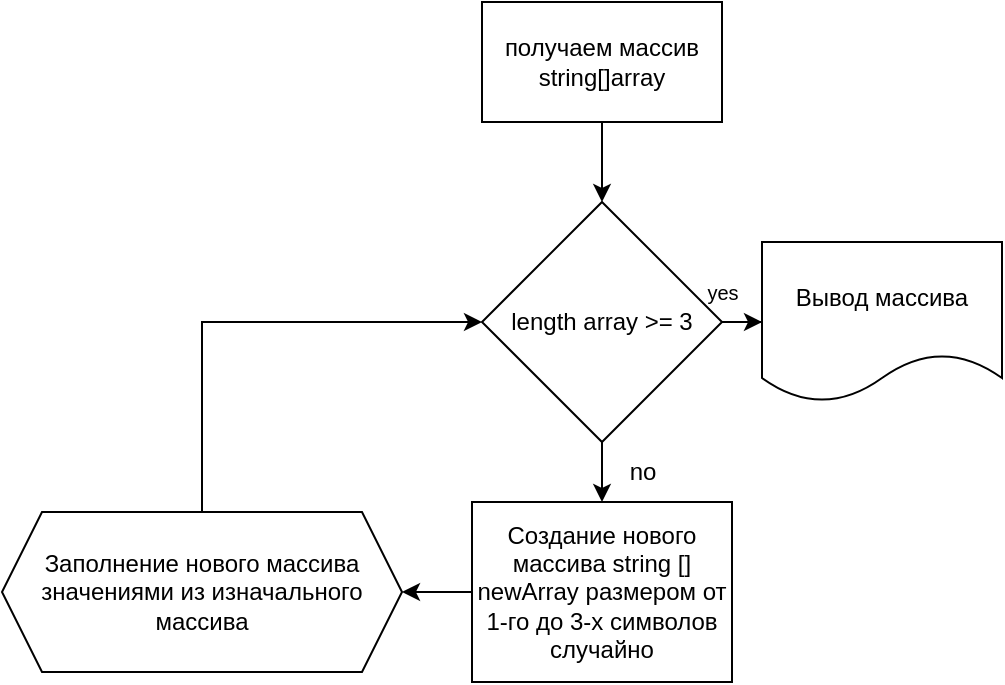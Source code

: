 <mxfile version="21.0.8" type="github">
  <diagram name="Страница 1" id="aT30Qz6m-3KQ5v2p3956">
    <mxGraphModel dx="784" dy="411" grid="1" gridSize="10" guides="1" tooltips="1" connect="1" arrows="1" fold="1" page="1" pageScale="1" pageWidth="3300" pageHeight="4681" math="0" shadow="0">
      <root>
        <mxCell id="0" />
        <mxCell id="1" parent="0" />
        <mxCell id="y5jFNkKF4nAmQqFBr7Bh-14" value="" style="group" parent="1" vertex="1" connectable="0">
          <mxGeometry x="50" y="60" width="500" height="340" as="geometry" />
        </mxCell>
        <mxCell id="y5jFNkKF4nAmQqFBr7Bh-3" value="получаем массив string[]array" style="rounded=0;whiteSpace=wrap;html=1;" parent="y5jFNkKF4nAmQqFBr7Bh-14" vertex="1">
          <mxGeometry x="240" width="120" height="60" as="geometry" />
        </mxCell>
        <mxCell id="y5jFNkKF4nAmQqFBr7Bh-5" value="length array &amp;gt;= 3" style="rhombus;whiteSpace=wrap;html=1;" parent="y5jFNkKF4nAmQqFBr7Bh-14" vertex="1">
          <mxGeometry x="240" y="100" width="120" height="120" as="geometry" />
        </mxCell>
        <mxCell id="y5jFNkKF4nAmQqFBr7Bh-13" value="" style="edgeStyle=orthogonalEdgeStyle;rounded=0;orthogonalLoop=1;jettySize=auto;html=1;" parent="y5jFNkKF4nAmQqFBr7Bh-14" source="y5jFNkKF4nAmQqFBr7Bh-3" target="y5jFNkKF4nAmQqFBr7Bh-5" edge="1">
          <mxGeometry relative="1" as="geometry" />
        </mxCell>
        <mxCell id="y5jFNkKF4nAmQqFBr7Bh-10" style="edgeStyle=orthogonalEdgeStyle;rounded=0;orthogonalLoop=1;jettySize=auto;html=1;exitX=0.5;exitY=0;exitDx=0;exitDy=0;entryX=0;entryY=0.5;entryDx=0;entryDy=0;" parent="y5jFNkKF4nAmQqFBr7Bh-14" source="y5jFNkKF4nAmQqFBr7Bh-6" target="y5jFNkKF4nAmQqFBr7Bh-5" edge="1">
          <mxGeometry relative="1" as="geometry" />
        </mxCell>
        <mxCell id="y5jFNkKF4nAmQqFBr7Bh-6" value="Заполнение нового массива значениями из изначального массива" style="shape=hexagon;perimeter=hexagonPerimeter2;whiteSpace=wrap;html=1;fixedSize=1;" parent="y5jFNkKF4nAmQqFBr7Bh-14" vertex="1">
          <mxGeometry y="255" width="200" height="80" as="geometry" />
        </mxCell>
        <mxCell id="y5jFNkKF4nAmQqFBr7Bh-11" value="" style="edgeStyle=orthogonalEdgeStyle;rounded=0;orthogonalLoop=1;jettySize=auto;html=1;" parent="y5jFNkKF4nAmQqFBr7Bh-14" source="y5jFNkKF4nAmQqFBr7Bh-7" target="y5jFNkKF4nAmQqFBr7Bh-6" edge="1">
          <mxGeometry relative="1" as="geometry" />
        </mxCell>
        <mxCell id="y5jFNkKF4nAmQqFBr7Bh-7" value="Создание нового массива string [] newArray размером от 1-го до 3-х символов случайно" style="rounded=0;whiteSpace=wrap;html=1;" parent="y5jFNkKF4nAmQqFBr7Bh-14" vertex="1">
          <mxGeometry x="235" y="250" width="130" height="90" as="geometry" />
        </mxCell>
        <mxCell id="y5jFNkKF4nAmQqFBr7Bh-12" value="" style="edgeStyle=orthogonalEdgeStyle;rounded=0;orthogonalLoop=1;jettySize=auto;html=1;" parent="y5jFNkKF4nAmQqFBr7Bh-14" source="y5jFNkKF4nAmQqFBr7Bh-5" target="y5jFNkKF4nAmQqFBr7Bh-7" edge="1">
          <mxGeometry relative="1" as="geometry" />
        </mxCell>
        <mxCell id="y5jFNkKF4nAmQqFBr7Bh-8" value="Вывод массива" style="shape=document;whiteSpace=wrap;html=1;boundedLbl=1;" parent="y5jFNkKF4nAmQqFBr7Bh-14" vertex="1">
          <mxGeometry x="380" y="120" width="120" height="80" as="geometry" />
        </mxCell>
        <mxCell id="y5jFNkKF4nAmQqFBr7Bh-9" value="" style="edgeStyle=orthogonalEdgeStyle;rounded=0;orthogonalLoop=1;jettySize=auto;html=1;" parent="y5jFNkKF4nAmQqFBr7Bh-14" source="y5jFNkKF4nAmQqFBr7Bh-5" target="y5jFNkKF4nAmQqFBr7Bh-8" edge="1">
          <mxGeometry relative="1" as="geometry" />
        </mxCell>
        <mxCell id="um2cetJnBRwfsC-V75-w-1" value="yes" style="text;html=1;align=center;verticalAlign=middle;resizable=0;points=[];autosize=1;strokeColor=none;fillColor=none;fontSize=10;" vertex="1" parent="y5jFNkKF4nAmQqFBr7Bh-14">
          <mxGeometry x="340" y="130" width="40" height="30" as="geometry" />
        </mxCell>
        <mxCell id="um2cetJnBRwfsC-V75-w-2" value="no" style="text;html=1;align=center;verticalAlign=middle;resizable=0;points=[];autosize=1;strokeColor=none;fillColor=none;" vertex="1" parent="y5jFNkKF4nAmQqFBr7Bh-14">
          <mxGeometry x="300" y="220" width="40" height="30" as="geometry" />
        </mxCell>
      </root>
    </mxGraphModel>
  </diagram>
</mxfile>
